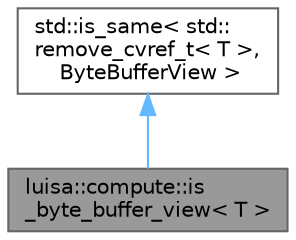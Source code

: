 digraph "luisa::compute::is_byte_buffer_view&lt; T &gt;"
{
 // LATEX_PDF_SIZE
  bgcolor="transparent";
  edge [fontname=Helvetica,fontsize=10,labelfontname=Helvetica,labelfontsize=10];
  node [fontname=Helvetica,fontsize=10,shape=box,height=0.2,width=0.4];
  Node1 [id="Node000001",label="luisa::compute::is\l_byte_buffer_view\< T \>",height=0.2,width=0.4,color="gray40", fillcolor="grey60", style="filled", fontcolor="black",tooltip=" "];
  Node2 -> Node1 [id="edge2_Node000001_Node000002",dir="back",color="steelblue1",style="solid",tooltip=" "];
  Node2 [id="Node000002",label="std::is_same\< std::\lremove_cvref_t\< T \>,\l ByteBufferView \>",height=0.2,width=0.4,color="gray40", fillcolor="white", style="filled",tooltip=" "];
}
